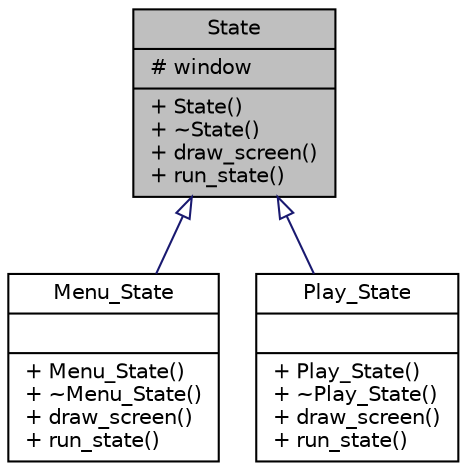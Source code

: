 digraph "State"
{
  edge [fontname="Helvetica",fontsize="10",labelfontname="Helvetica",labelfontsize="10"];
  node [fontname="Helvetica",fontsize="10",shape=record];
  Node0 [label="{State\n|# window\l|+ State()\l+ ~State()\l+ draw_screen()\l+ run_state()\l}",height=0.2,width=0.4,color="black", fillcolor="grey75", style="filled", fontcolor="black"];
  Node0 -> Node1 [dir="back",color="midnightblue",fontsize="10",style="solid",arrowtail="onormal",fontname="Helvetica"];
  Node1 [label="{Menu_State\n||+ Menu_State()\l+ ~Menu_State()\l+ draw_screen()\l+ run_state()\l}",height=0.2,width=0.4,color="black", fillcolor="white", style="filled",URL="$classMenu__State.html"];
  Node0 -> Node2 [dir="back",color="midnightblue",fontsize="10",style="solid",arrowtail="onormal",fontname="Helvetica"];
  Node2 [label="{Play_State\n||+ Play_State()\l+ ~Play_State()\l+ draw_screen()\l+ run_state()\l}",height=0.2,width=0.4,color="black", fillcolor="white", style="filled",URL="$classPlay__State.html"];
}
